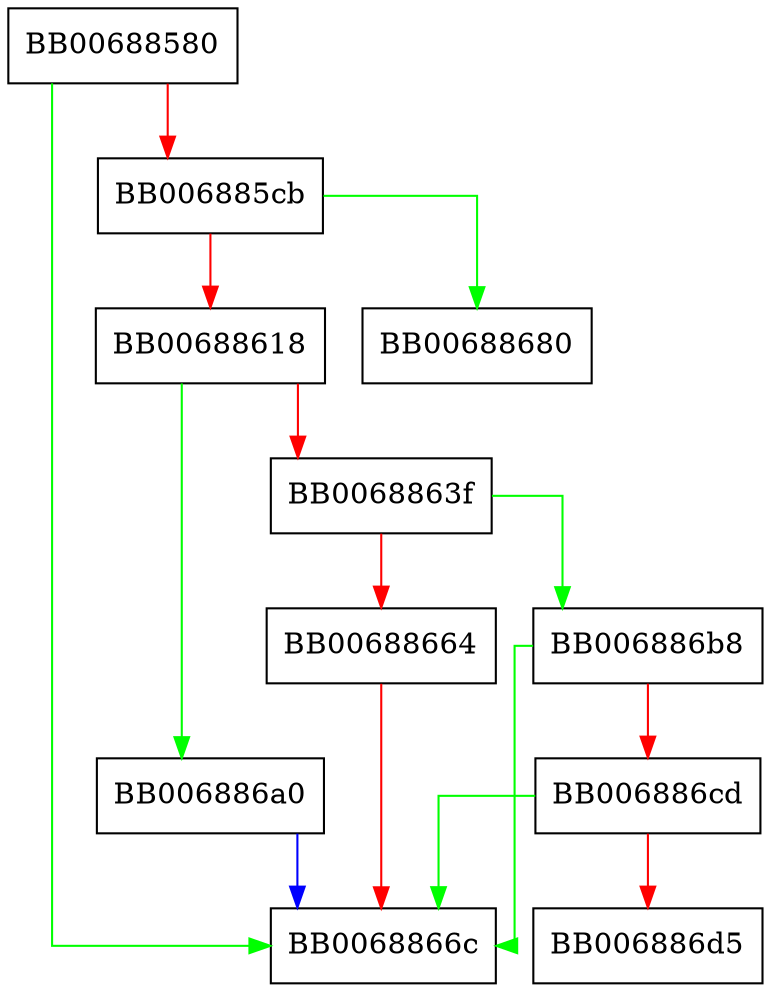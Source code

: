 digraph ossl_d2i_DHx_PUBKEY {
  node [shape="box"];
  graph [splines=ortho];
  BB00688580 -> BB0068866c [color="green"];
  BB00688580 -> BB006885cb [color="red"];
  BB006885cb -> BB00688680 [color="green"];
  BB006885cb -> BB00688618 [color="red"];
  BB00688618 -> BB006886a0 [color="green"];
  BB00688618 -> BB0068863f [color="red"];
  BB0068863f -> BB006886b8 [color="green"];
  BB0068863f -> BB00688664 [color="red"];
  BB00688664 -> BB0068866c [color="red"];
  BB006886a0 -> BB0068866c [color="blue"];
  BB006886b8 -> BB0068866c [color="green"];
  BB006886b8 -> BB006886cd [color="red"];
  BB006886cd -> BB0068866c [color="green"];
  BB006886cd -> BB006886d5 [color="red"];
}